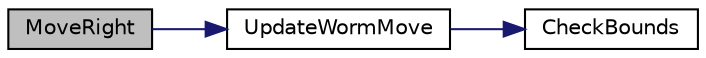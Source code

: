 digraph "MoveRight"
{
 // LATEX_PDF_SIZE
  edge [fontname="Helvetica",fontsize="10",labelfontname="Helvetica",labelfontsize="10"];
  node [fontname="Helvetica",fontsize="10",shape=record];
  rankdir="LR";
  Node61 [label="MoveRight",height=0.2,width=0.4,color="black", fillcolor="grey75", style="filled", fontcolor="black",tooltip="Function used for moving worm right."];
  Node61 -> Node62 [color="midnightblue",fontsize="10",style="solid",fontname="Helvetica"];
  Node62 [label="UpdateWormMove",height=0.2,width=0.4,color="black", fillcolor="white", style="filled",URL="$game_8c.html#af0ef0d0fb99349d4386beaf89fc6675d",tooltip="Function used for updating worm on screen and everything that changes."];
  Node62 -> Node63 [color="midnightblue",fontsize="10",style="solid",fontname="Helvetica"];
  Node63 [label="CheckBounds",height=0.2,width=0.4,color="black", fillcolor="white", style="filled",URL="$game_8c.html#a468e6bee1a546cf14c4729cd44d9597f",tooltip="Function used to check if an object has reached the end of terrain."];
}
